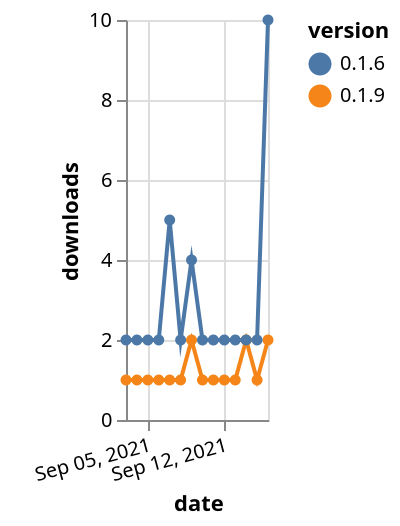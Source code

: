 {"$schema": "https://vega.github.io/schema/vega-lite/v5.json", "description": "A simple bar chart with embedded data.", "data": {"values": [{"date": "2021-09-03", "total": 142, "delta": 1, "version": "0.1.9"}, {"date": "2021-09-04", "total": 143, "delta": 1, "version": "0.1.9"}, {"date": "2021-09-05", "total": 144, "delta": 1, "version": "0.1.9"}, {"date": "2021-09-06", "total": 145, "delta": 1, "version": "0.1.9"}, {"date": "2021-09-07", "total": 146, "delta": 1, "version": "0.1.9"}, {"date": "2021-09-08", "total": 147, "delta": 1, "version": "0.1.9"}, {"date": "2021-09-09", "total": 149, "delta": 2, "version": "0.1.9"}, {"date": "2021-09-10", "total": 150, "delta": 1, "version": "0.1.9"}, {"date": "2021-09-11", "total": 151, "delta": 1, "version": "0.1.9"}, {"date": "2021-09-12", "total": 152, "delta": 1, "version": "0.1.9"}, {"date": "2021-09-13", "total": 153, "delta": 1, "version": "0.1.9"}, {"date": "2021-09-14", "total": 155, "delta": 2, "version": "0.1.9"}, {"date": "2021-09-15", "total": 156, "delta": 1, "version": "0.1.9"}, {"date": "2021-09-16", "total": 158, "delta": 2, "version": "0.1.9"}, {"date": "2021-09-03", "total": 3893, "delta": 2, "version": "0.1.6"}, {"date": "2021-09-04", "total": 3895, "delta": 2, "version": "0.1.6"}, {"date": "2021-09-05", "total": 3897, "delta": 2, "version": "0.1.6"}, {"date": "2021-09-06", "total": 3899, "delta": 2, "version": "0.1.6"}, {"date": "2021-09-07", "total": 3904, "delta": 5, "version": "0.1.6"}, {"date": "2021-09-08", "total": 3906, "delta": 2, "version": "0.1.6"}, {"date": "2021-09-09", "total": 3910, "delta": 4, "version": "0.1.6"}, {"date": "2021-09-10", "total": 3912, "delta": 2, "version": "0.1.6"}, {"date": "2021-09-11", "total": 3914, "delta": 2, "version": "0.1.6"}, {"date": "2021-09-12", "total": 3916, "delta": 2, "version": "0.1.6"}, {"date": "2021-09-13", "total": 3918, "delta": 2, "version": "0.1.6"}, {"date": "2021-09-14", "total": 3920, "delta": 2, "version": "0.1.6"}, {"date": "2021-09-15", "total": 3922, "delta": 2, "version": "0.1.6"}, {"date": "2021-09-16", "total": 3932, "delta": 10, "version": "0.1.6"}]}, "width": "container", "mark": {"type": "line", "point": {"filled": true}}, "encoding": {"x": {"field": "date", "type": "temporal", "timeUnit": "yearmonthdate", "title": "date", "axis": {"labelAngle": -15}}, "y": {"field": "delta", "type": "quantitative", "title": "downloads"}, "color": {"field": "version", "type": "nominal"}, "tooltip": {"field": "delta"}}}